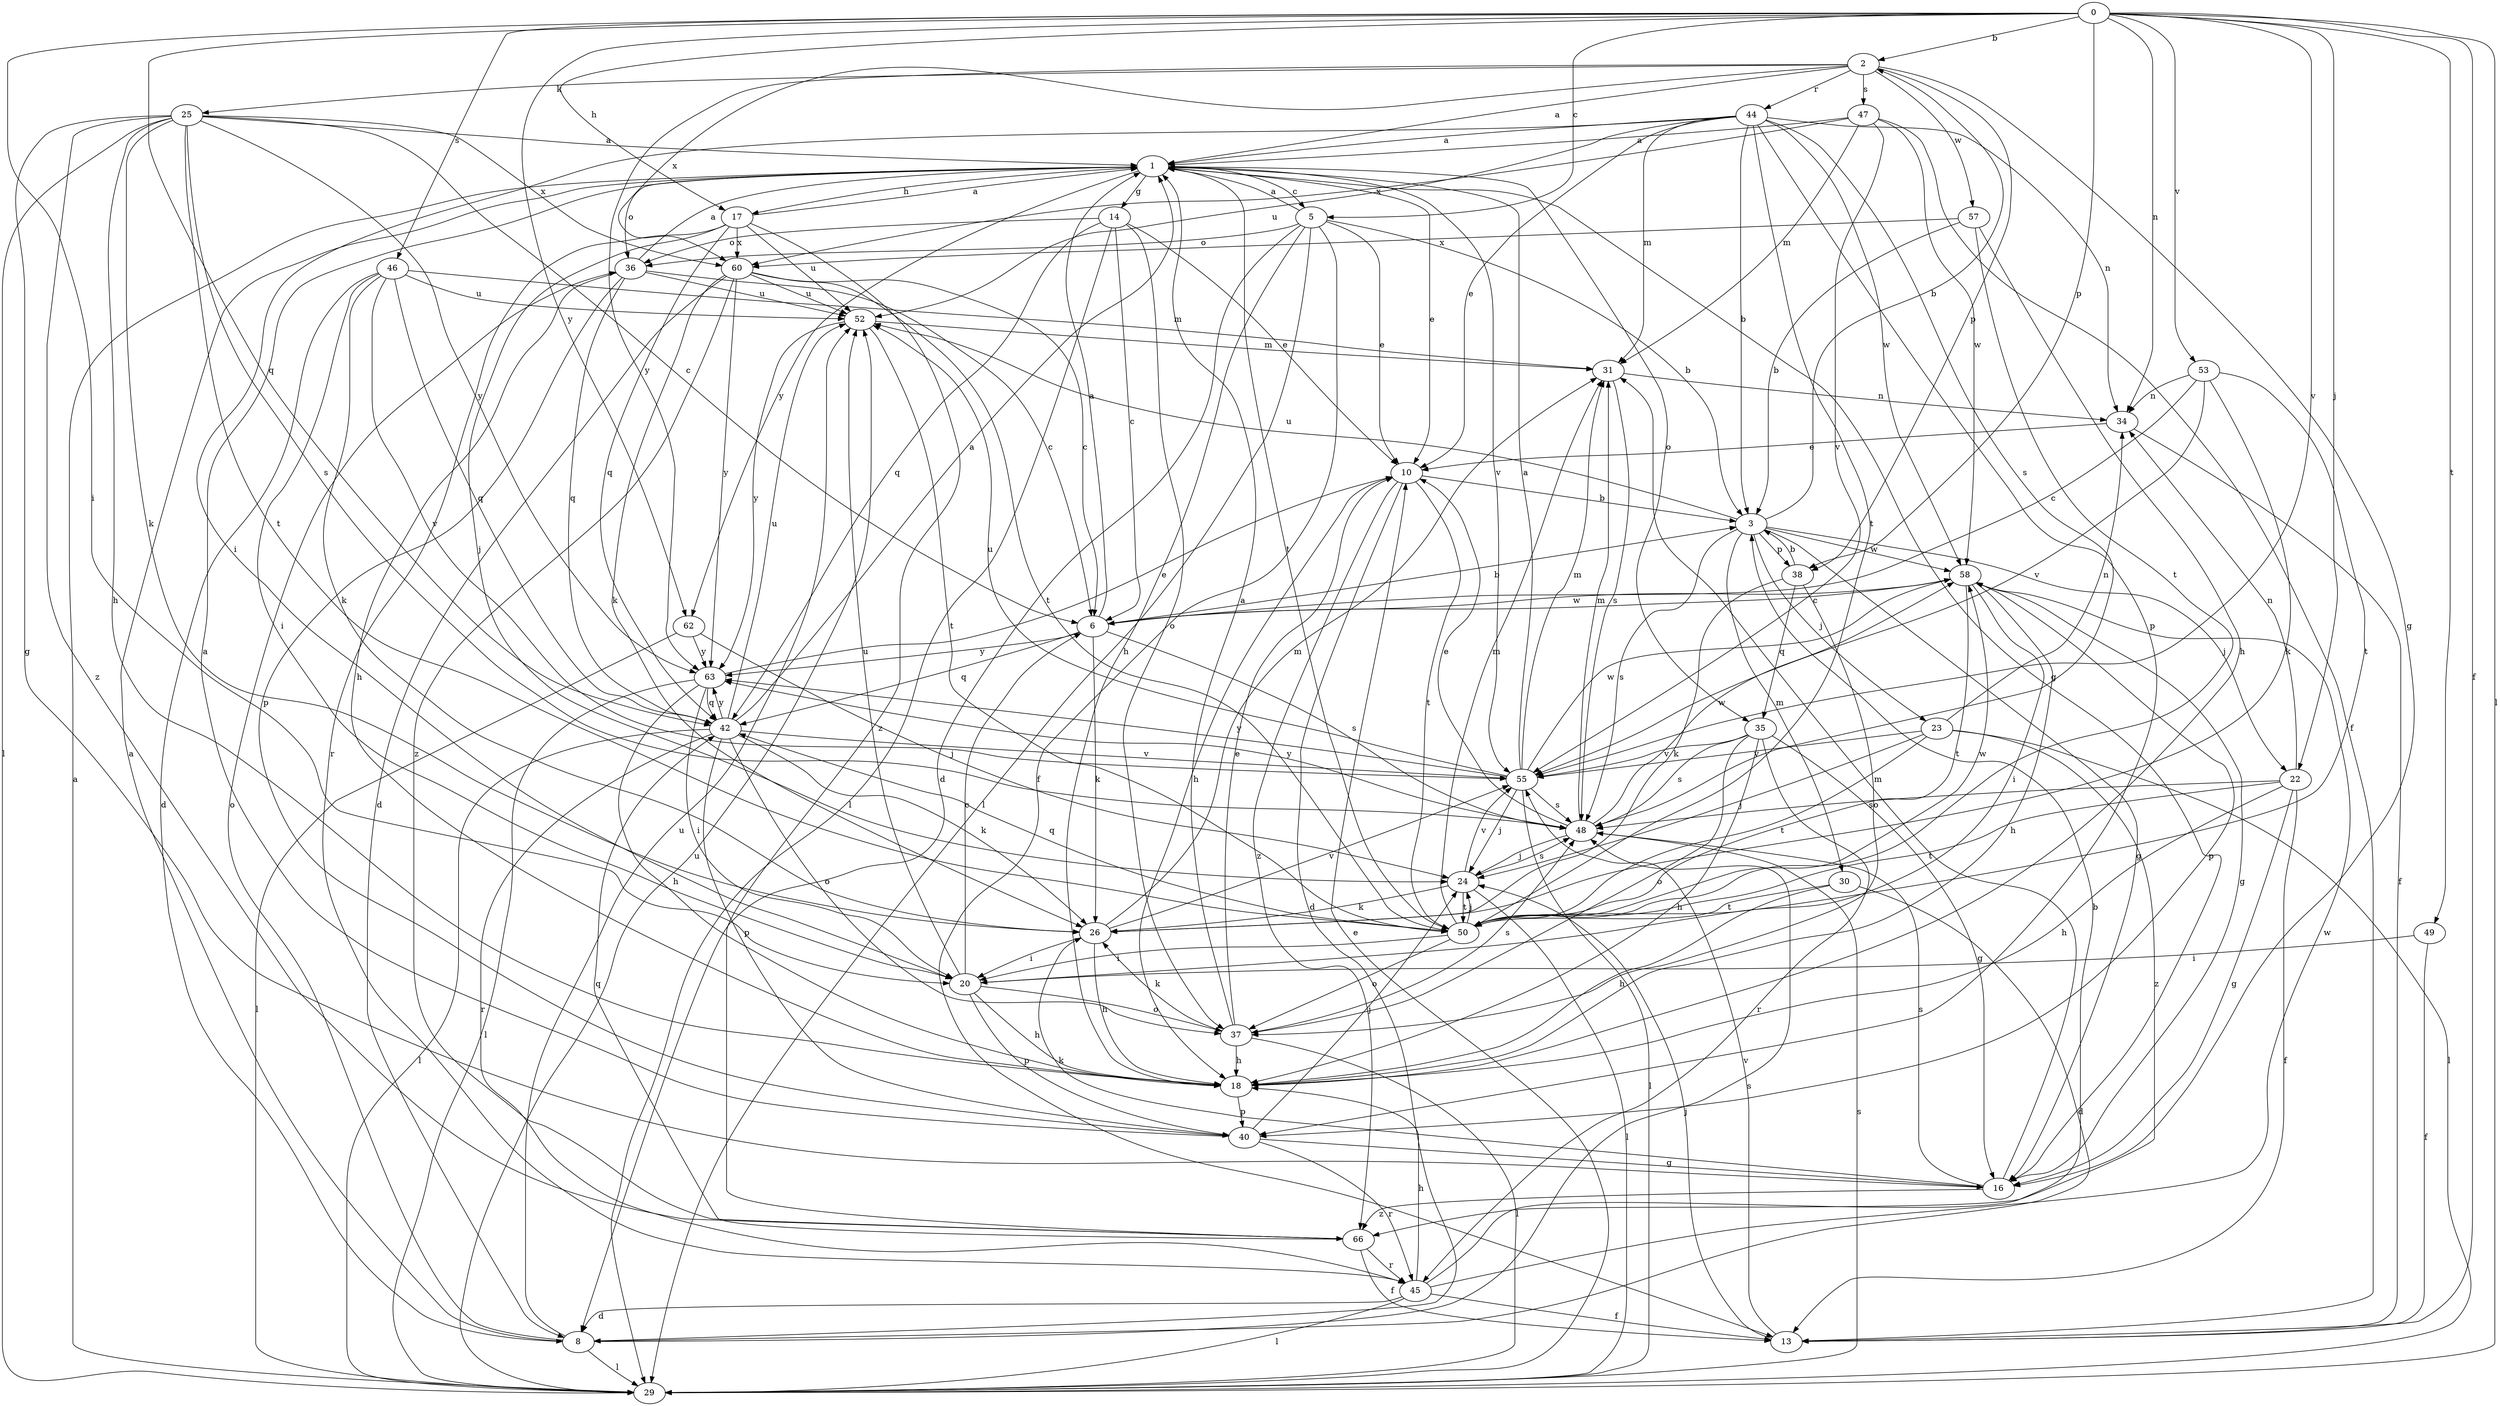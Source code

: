 strict digraph  {
0;
1;
2;
3;
5;
6;
8;
10;
13;
14;
16;
17;
18;
20;
22;
23;
24;
25;
26;
29;
30;
31;
34;
35;
36;
37;
38;
40;
42;
44;
45;
46;
47;
48;
49;
50;
52;
53;
55;
57;
58;
60;
62;
63;
66;
0 -> 2  [label=b];
0 -> 5  [label=c];
0 -> 13  [label=f];
0 -> 17  [label=h];
0 -> 20  [label=i];
0 -> 22  [label=j];
0 -> 29  [label=l];
0 -> 34  [label=n];
0 -> 38  [label=p];
0 -> 42  [label=q];
0 -> 46  [label=s];
0 -> 49  [label=t];
0 -> 53  [label=v];
0 -> 55  [label=v];
0 -> 62  [label=y];
1 -> 5  [label=c];
1 -> 10  [label=e];
1 -> 14  [label=g];
1 -> 16  [label=g];
1 -> 17  [label=h];
1 -> 35  [label=o];
1 -> 36  [label=o];
1 -> 50  [label=t];
1 -> 55  [label=v];
1 -> 62  [label=y];
2 -> 1  [label=a];
2 -> 16  [label=g];
2 -> 25  [label=k];
2 -> 38  [label=p];
2 -> 44  [label=r];
2 -> 47  [label=s];
2 -> 57  [label=w];
2 -> 60  [label=x];
2 -> 63  [label=y];
3 -> 2  [label=b];
3 -> 16  [label=g];
3 -> 22  [label=j];
3 -> 23  [label=j];
3 -> 30  [label=m];
3 -> 38  [label=p];
3 -> 48  [label=s];
3 -> 52  [label=u];
3 -> 58  [label=w];
5 -> 1  [label=a];
5 -> 3  [label=b];
5 -> 8  [label=d];
5 -> 10  [label=e];
5 -> 13  [label=f];
5 -> 18  [label=h];
5 -> 29  [label=l];
5 -> 36  [label=o];
6 -> 1  [label=a];
6 -> 3  [label=b];
6 -> 26  [label=k];
6 -> 42  [label=q];
6 -> 48  [label=s];
6 -> 58  [label=w];
6 -> 63  [label=y];
8 -> 1  [label=a];
8 -> 29  [label=l];
8 -> 36  [label=o];
8 -> 48  [label=s];
8 -> 52  [label=u];
10 -> 3  [label=b];
10 -> 8  [label=d];
10 -> 18  [label=h];
10 -> 50  [label=t];
10 -> 66  [label=z];
13 -> 24  [label=j];
13 -> 55  [label=v];
14 -> 6  [label=c];
14 -> 10  [label=e];
14 -> 29  [label=l];
14 -> 36  [label=o];
14 -> 37  [label=o];
14 -> 42  [label=q];
16 -> 26  [label=k];
16 -> 31  [label=m];
16 -> 48  [label=s];
16 -> 66  [label=z];
17 -> 1  [label=a];
17 -> 24  [label=j];
17 -> 42  [label=q];
17 -> 45  [label=r];
17 -> 52  [label=u];
17 -> 60  [label=x];
17 -> 66  [label=z];
18 -> 40  [label=p];
20 -> 6  [label=c];
20 -> 18  [label=h];
20 -> 37  [label=o];
20 -> 40  [label=p];
20 -> 52  [label=u];
22 -> 13  [label=f];
22 -> 16  [label=g];
22 -> 18  [label=h];
22 -> 34  [label=n];
22 -> 48  [label=s];
22 -> 50  [label=t];
23 -> 24  [label=j];
23 -> 29  [label=l];
23 -> 34  [label=n];
23 -> 50  [label=t];
23 -> 55  [label=v];
23 -> 66  [label=z];
24 -> 26  [label=k];
24 -> 29  [label=l];
24 -> 48  [label=s];
24 -> 50  [label=t];
24 -> 55  [label=v];
25 -> 1  [label=a];
25 -> 6  [label=c];
25 -> 16  [label=g];
25 -> 18  [label=h];
25 -> 26  [label=k];
25 -> 29  [label=l];
25 -> 48  [label=s];
25 -> 50  [label=t];
25 -> 60  [label=x];
25 -> 63  [label=y];
25 -> 66  [label=z];
26 -> 18  [label=h];
26 -> 20  [label=i];
26 -> 31  [label=m];
26 -> 55  [label=v];
29 -> 1  [label=a];
29 -> 10  [label=e];
29 -> 48  [label=s];
29 -> 52  [label=u];
30 -> 8  [label=d];
30 -> 18  [label=h];
30 -> 50  [label=t];
31 -> 34  [label=n];
31 -> 48  [label=s];
34 -> 10  [label=e];
34 -> 13  [label=f];
35 -> 16  [label=g];
35 -> 18  [label=h];
35 -> 37  [label=o];
35 -> 45  [label=r];
35 -> 48  [label=s];
35 -> 55  [label=v];
36 -> 1  [label=a];
36 -> 6  [label=c];
36 -> 18  [label=h];
36 -> 40  [label=p];
36 -> 42  [label=q];
36 -> 52  [label=u];
37 -> 1  [label=a];
37 -> 10  [label=e];
37 -> 18  [label=h];
37 -> 26  [label=k];
37 -> 29  [label=l];
37 -> 48  [label=s];
38 -> 3  [label=b];
38 -> 26  [label=k];
38 -> 37  [label=o];
38 -> 35  [label=q];
40 -> 1  [label=a];
40 -> 16  [label=g];
40 -> 24  [label=j];
40 -> 45  [label=r];
42 -> 1  [label=a];
42 -> 26  [label=k];
42 -> 29  [label=l];
42 -> 37  [label=o];
42 -> 40  [label=p];
42 -> 45  [label=r];
42 -> 52  [label=u];
42 -> 55  [label=v];
42 -> 63  [label=y];
44 -> 1  [label=a];
44 -> 3  [label=b];
44 -> 10  [label=e];
44 -> 20  [label=i];
44 -> 31  [label=m];
44 -> 34  [label=n];
44 -> 40  [label=p];
44 -> 48  [label=s];
44 -> 50  [label=t];
44 -> 52  [label=u];
44 -> 58  [label=w];
45 -> 3  [label=b];
45 -> 8  [label=d];
45 -> 13  [label=f];
45 -> 18  [label=h];
45 -> 29  [label=l];
45 -> 58  [label=w];
46 -> 8  [label=d];
46 -> 20  [label=i];
46 -> 26  [label=k];
46 -> 31  [label=m];
46 -> 42  [label=q];
46 -> 52  [label=u];
46 -> 55  [label=v];
47 -> 1  [label=a];
47 -> 13  [label=f];
47 -> 31  [label=m];
47 -> 55  [label=v];
47 -> 58  [label=w];
47 -> 60  [label=x];
48 -> 10  [label=e];
48 -> 24  [label=j];
48 -> 31  [label=m];
48 -> 58  [label=w];
48 -> 63  [label=y];
49 -> 13  [label=f];
49 -> 20  [label=i];
50 -> 20  [label=i];
50 -> 24  [label=j];
50 -> 31  [label=m];
50 -> 37  [label=o];
50 -> 42  [label=q];
50 -> 58  [label=w];
52 -> 31  [label=m];
52 -> 50  [label=t];
52 -> 63  [label=y];
53 -> 6  [label=c];
53 -> 26  [label=k];
53 -> 34  [label=n];
53 -> 50  [label=t];
53 -> 55  [label=v];
55 -> 1  [label=a];
55 -> 24  [label=j];
55 -> 29  [label=l];
55 -> 31  [label=m];
55 -> 48  [label=s];
55 -> 52  [label=u];
55 -> 58  [label=w];
55 -> 63  [label=y];
57 -> 3  [label=b];
57 -> 18  [label=h];
57 -> 50  [label=t];
57 -> 60  [label=x];
58 -> 6  [label=c];
58 -> 16  [label=g];
58 -> 18  [label=h];
58 -> 20  [label=i];
58 -> 40  [label=p];
58 -> 50  [label=t];
60 -> 6  [label=c];
60 -> 8  [label=d];
60 -> 26  [label=k];
60 -> 50  [label=t];
60 -> 52  [label=u];
60 -> 63  [label=y];
60 -> 66  [label=z];
62 -> 24  [label=j];
62 -> 29  [label=l];
62 -> 63  [label=y];
63 -> 10  [label=e];
63 -> 18  [label=h];
63 -> 20  [label=i];
63 -> 29  [label=l];
63 -> 42  [label=q];
66 -> 13  [label=f];
66 -> 42  [label=q];
66 -> 45  [label=r];
}
